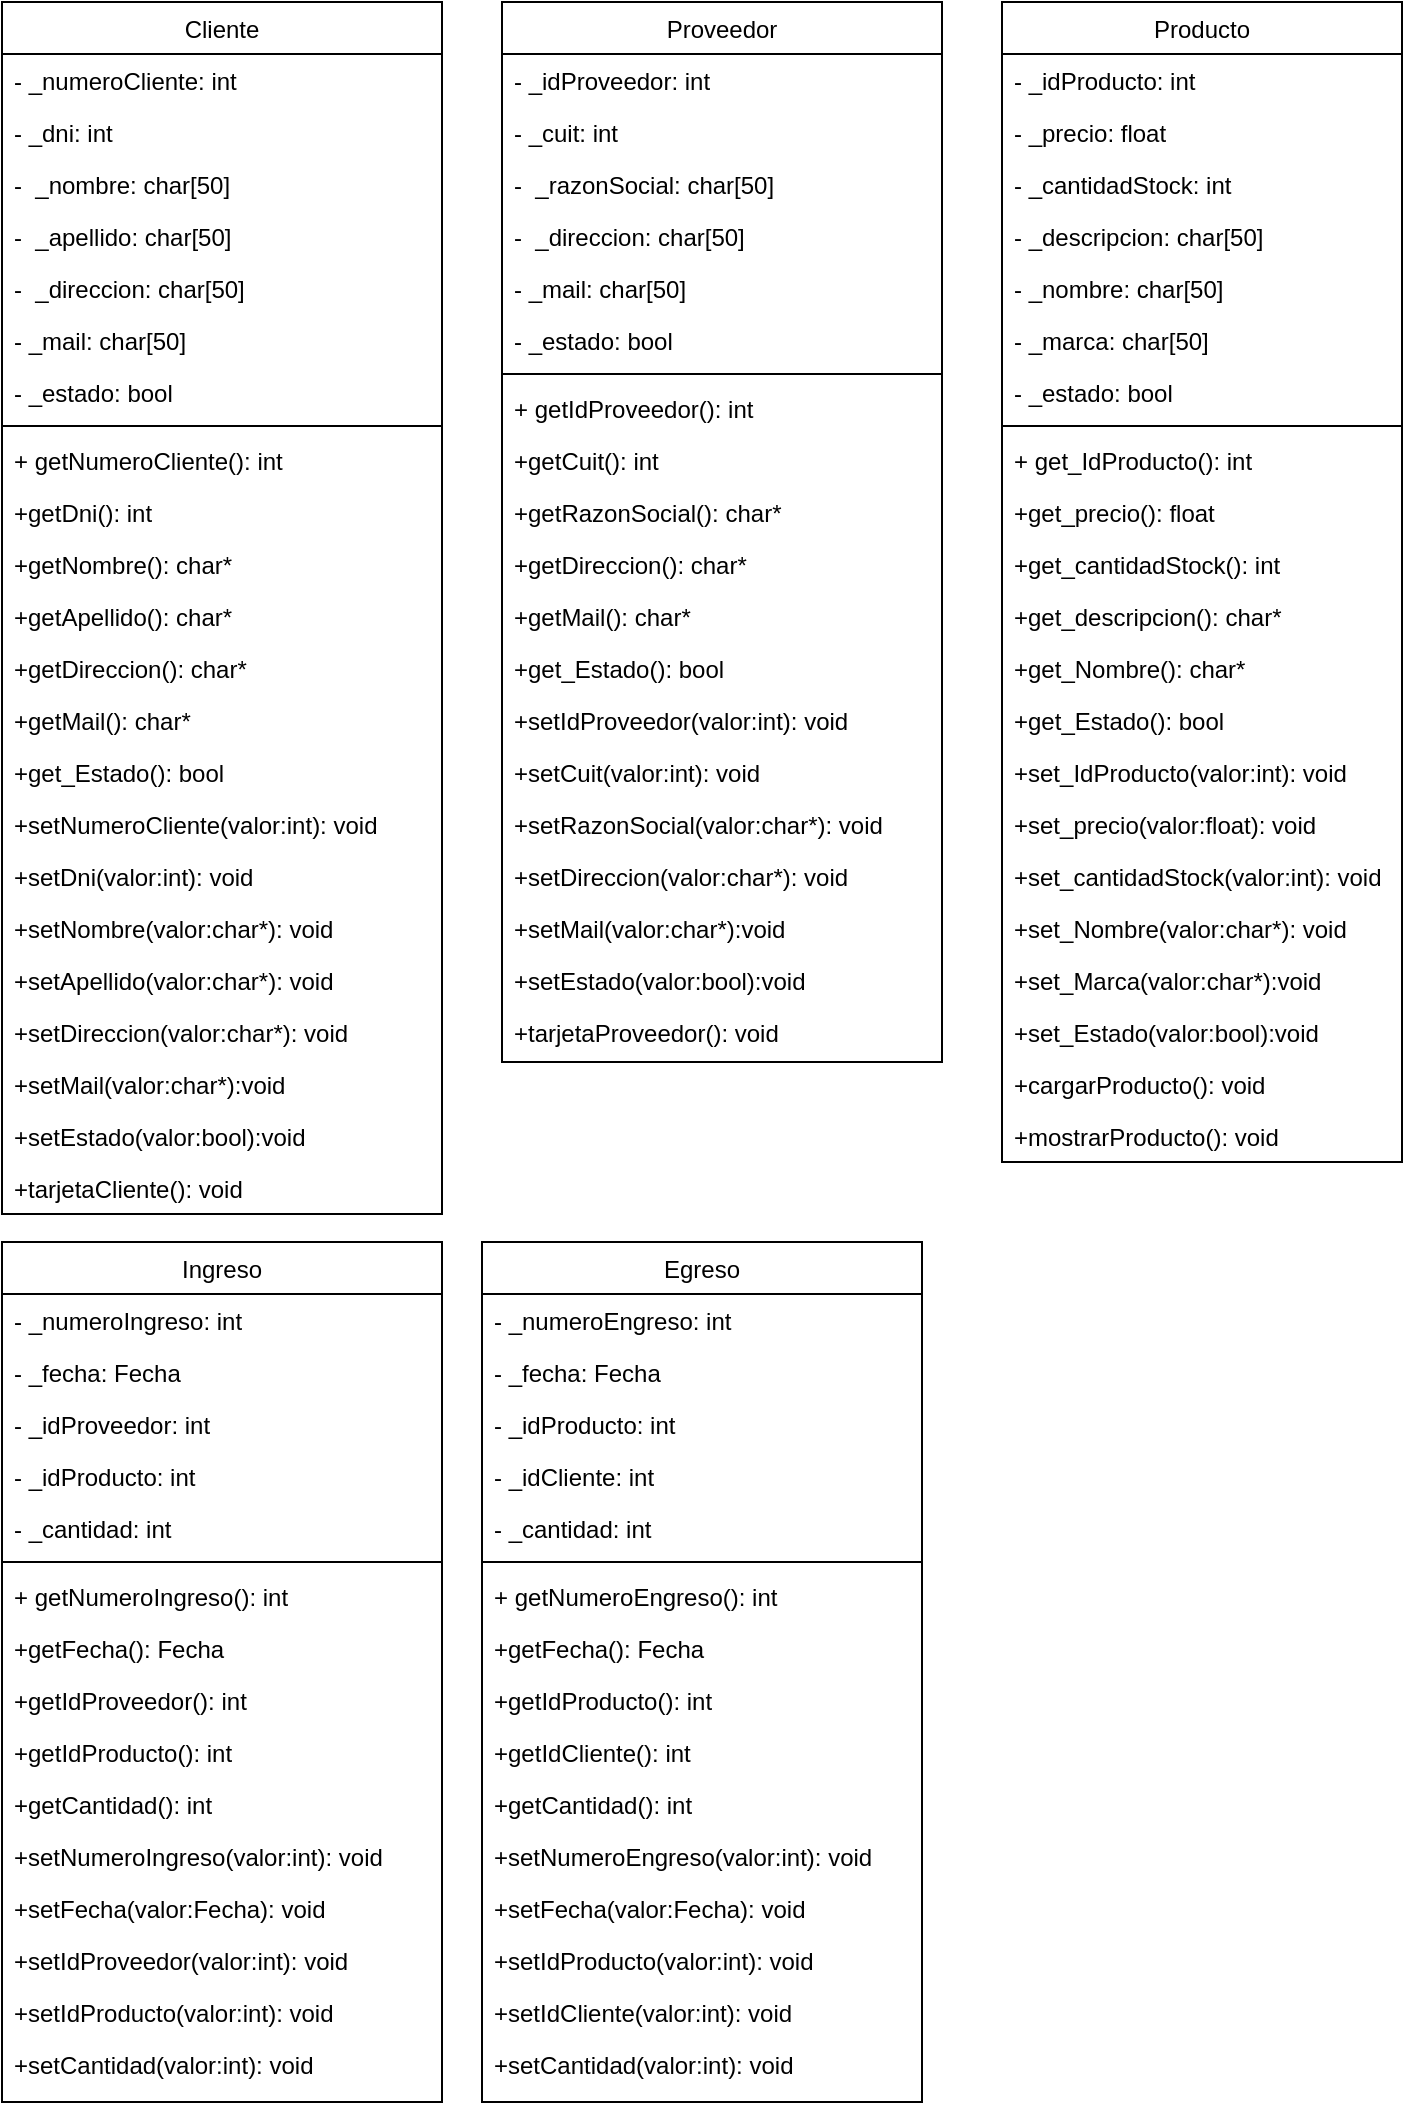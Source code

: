 <mxfile version="26.2.14">
  <diagram id="C5RBs43oDa-KdzZeNtuy" name="Page-1">
    <mxGraphModel dx="1082" dy="1268" grid="1" gridSize="10" guides="1" tooltips="1" connect="1" arrows="1" fold="1" page="1" pageScale="1" pageWidth="827" pageHeight="1169" math="0" shadow="0">
      <root>
        <mxCell id="WIyWlLk6GJQsqaUBKTNV-0" />
        <mxCell id="WIyWlLk6GJQsqaUBKTNV-1" parent="WIyWlLk6GJQsqaUBKTNV-0" />
        <mxCell id="zkfFHV4jXpPFQw0GAbJ--6" value="Producto" style="swimlane;fontStyle=0;align=center;verticalAlign=top;childLayout=stackLayout;horizontal=1;startSize=26;horizontalStack=0;resizeParent=1;resizeLast=0;collapsible=1;marginBottom=0;rounded=0;shadow=0;strokeWidth=1;" parent="WIyWlLk6GJQsqaUBKTNV-1" vertex="1">
          <mxGeometry x="550" y="80" width="200" height="580" as="geometry">
            <mxRectangle x="130" y="380" width="160" height="26" as="alternateBounds" />
          </mxGeometry>
        </mxCell>
        <mxCell id="zkfFHV4jXpPFQw0GAbJ--7" value="- _idProducto: int" style="text;align=left;verticalAlign=top;spacingLeft=4;spacingRight=4;overflow=hidden;rotatable=0;points=[[0,0.5],[1,0.5]];portConstraint=eastwest;" parent="zkfFHV4jXpPFQw0GAbJ--6" vertex="1">
          <mxGeometry y="26" width="200" height="26" as="geometry" />
        </mxCell>
        <mxCell id="AuBJfb-TLjyRwtU8I38m-3" value="- _precio: float" style="text;align=left;verticalAlign=top;spacingLeft=4;spacingRight=4;overflow=hidden;rotatable=0;points=[[0,0.5],[1,0.5]];portConstraint=eastwest;rounded=0;shadow=0;html=0;" vertex="1" parent="zkfFHV4jXpPFQw0GAbJ--6">
          <mxGeometry y="52" width="200" height="26" as="geometry" />
        </mxCell>
        <mxCell id="AuBJfb-TLjyRwtU8I38m-5" value="- _cantidadStock: int" style="text;align=left;verticalAlign=top;spacingLeft=4;spacingRight=4;overflow=hidden;rotatable=0;points=[[0,0.5],[1,0.5]];portConstraint=eastwest;rounded=0;shadow=0;html=0;" vertex="1" parent="zkfFHV4jXpPFQw0GAbJ--6">
          <mxGeometry y="78" width="200" height="26" as="geometry" />
        </mxCell>
        <mxCell id="AuBJfb-TLjyRwtU8I38m-7" value="- _descripcion: char[50]" style="text;align=left;verticalAlign=top;spacingLeft=4;spacingRight=4;overflow=hidden;rotatable=0;points=[[0,0.5],[1,0.5]];portConstraint=eastwest;rounded=0;shadow=0;html=0;" vertex="1" parent="zkfFHV4jXpPFQw0GAbJ--6">
          <mxGeometry y="104" width="200" height="26" as="geometry" />
        </mxCell>
        <mxCell id="AuBJfb-TLjyRwtU8I38m-6" value="- _nombre: char[50]" style="text;align=left;verticalAlign=top;spacingLeft=4;spacingRight=4;overflow=hidden;rotatable=0;points=[[0,0.5],[1,0.5]];portConstraint=eastwest;rounded=0;shadow=0;html=0;" vertex="1" parent="zkfFHV4jXpPFQw0GAbJ--6">
          <mxGeometry y="130" width="200" height="26" as="geometry" />
        </mxCell>
        <mxCell id="AuBJfb-TLjyRwtU8I38m-4" value="- _marca: char[50]" style="text;align=left;verticalAlign=top;spacingLeft=4;spacingRight=4;overflow=hidden;rotatable=0;points=[[0,0.5],[1,0.5]];portConstraint=eastwest;rounded=0;shadow=0;html=0;" vertex="1" parent="zkfFHV4jXpPFQw0GAbJ--6">
          <mxGeometry y="156" width="200" height="26" as="geometry" />
        </mxCell>
        <mxCell id="zkfFHV4jXpPFQw0GAbJ--8" value="- _estado: bool" style="text;align=left;verticalAlign=top;spacingLeft=4;spacingRight=4;overflow=hidden;rotatable=0;points=[[0,0.5],[1,0.5]];portConstraint=eastwest;rounded=0;shadow=0;html=0;" parent="zkfFHV4jXpPFQw0GAbJ--6" vertex="1">
          <mxGeometry y="182" width="200" height="26" as="geometry" />
        </mxCell>
        <mxCell id="zkfFHV4jXpPFQw0GAbJ--9" value="" style="line;html=1;strokeWidth=1;align=left;verticalAlign=middle;spacingTop=-1;spacingLeft=3;spacingRight=3;rotatable=0;labelPosition=right;points=[];portConstraint=eastwest;" parent="zkfFHV4jXpPFQw0GAbJ--6" vertex="1">
          <mxGeometry y="208" width="200" height="8" as="geometry" />
        </mxCell>
        <mxCell id="AuBJfb-TLjyRwtU8I38m-8" value="+ get_IdProducto(): int" style="text;align=left;verticalAlign=top;spacingLeft=4;spacingRight=4;overflow=hidden;rotatable=0;points=[[0,0.5],[1,0.5]];portConstraint=eastwest;" vertex="1" parent="zkfFHV4jXpPFQw0GAbJ--6">
          <mxGeometry y="216" width="200" height="26" as="geometry" />
        </mxCell>
        <mxCell id="AuBJfb-TLjyRwtU8I38m-9" value="+get_precio(): float" style="text;align=left;verticalAlign=top;spacingLeft=4;spacingRight=4;overflow=hidden;rotatable=0;points=[[0,0.5],[1,0.5]];portConstraint=eastwest;" vertex="1" parent="zkfFHV4jXpPFQw0GAbJ--6">
          <mxGeometry y="242" width="200" height="26" as="geometry" />
        </mxCell>
        <mxCell id="AuBJfb-TLjyRwtU8I38m-11" value="+get_cantidadStock(): int" style="text;align=left;verticalAlign=top;spacingLeft=4;spacingRight=4;overflow=hidden;rotatable=0;points=[[0,0.5],[1,0.5]];portConstraint=eastwest;" vertex="1" parent="zkfFHV4jXpPFQw0GAbJ--6">
          <mxGeometry y="268" width="200" height="26" as="geometry" />
        </mxCell>
        <mxCell id="AuBJfb-TLjyRwtU8I38m-12" value="+get_descripcion(): char*" style="text;align=left;verticalAlign=top;spacingLeft=4;spacingRight=4;overflow=hidden;rotatable=0;points=[[0,0.5],[1,0.5]];portConstraint=eastwest;" vertex="1" parent="zkfFHV4jXpPFQw0GAbJ--6">
          <mxGeometry y="294" width="200" height="26" as="geometry" />
        </mxCell>
        <mxCell id="AuBJfb-TLjyRwtU8I38m-14" value="+get_Nombre(): char*" style="text;align=left;verticalAlign=top;spacingLeft=4;spacingRight=4;overflow=hidden;rotatable=0;points=[[0,0.5],[1,0.5]];portConstraint=eastwest;" vertex="1" parent="zkfFHV4jXpPFQw0GAbJ--6">
          <mxGeometry y="320" width="200" height="26" as="geometry" />
        </mxCell>
        <mxCell id="AuBJfb-TLjyRwtU8I38m-15" value="+get_Estado(): bool" style="text;align=left;verticalAlign=top;spacingLeft=4;spacingRight=4;overflow=hidden;rotatable=0;points=[[0,0.5],[1,0.5]];portConstraint=eastwest;" vertex="1" parent="zkfFHV4jXpPFQw0GAbJ--6">
          <mxGeometry y="346" width="200" height="26" as="geometry" />
        </mxCell>
        <mxCell id="AuBJfb-TLjyRwtU8I38m-16" value="+set_IdProducto(valor:int): void" style="text;align=left;verticalAlign=top;spacingLeft=4;spacingRight=4;overflow=hidden;rotatable=0;points=[[0,0.5],[1,0.5]];portConstraint=eastwest;" vertex="1" parent="zkfFHV4jXpPFQw0GAbJ--6">
          <mxGeometry y="372" width="200" height="26" as="geometry" />
        </mxCell>
        <mxCell id="AuBJfb-TLjyRwtU8I38m-19" value="+set_precio(valor:float): void" style="text;align=left;verticalAlign=top;spacingLeft=4;spacingRight=4;overflow=hidden;rotatable=0;points=[[0,0.5],[1,0.5]];portConstraint=eastwest;" vertex="1" parent="zkfFHV4jXpPFQw0GAbJ--6">
          <mxGeometry y="398" width="200" height="26" as="geometry" />
        </mxCell>
        <mxCell id="AuBJfb-TLjyRwtU8I38m-18" value="+set_cantidadStock(valor:int): void" style="text;align=left;verticalAlign=top;spacingLeft=4;spacingRight=4;overflow=hidden;rotatable=0;points=[[0,0.5],[1,0.5]];portConstraint=eastwest;" vertex="1" parent="zkfFHV4jXpPFQw0GAbJ--6">
          <mxGeometry y="424" width="200" height="26" as="geometry" />
        </mxCell>
        <mxCell id="AuBJfb-TLjyRwtU8I38m-17" value="+set_Nombre(valor:char*): void" style="text;align=left;verticalAlign=top;spacingLeft=4;spacingRight=4;overflow=hidden;rotatable=0;points=[[0,0.5],[1,0.5]];portConstraint=eastwest;" vertex="1" parent="zkfFHV4jXpPFQw0GAbJ--6">
          <mxGeometry y="450" width="200" height="26" as="geometry" />
        </mxCell>
        <mxCell id="AuBJfb-TLjyRwtU8I38m-13" value="+set_Marca(valor:char*):void" style="text;align=left;verticalAlign=top;spacingLeft=4;spacingRight=4;overflow=hidden;rotatable=0;points=[[0,0.5],[1,0.5]];portConstraint=eastwest;" vertex="1" parent="zkfFHV4jXpPFQw0GAbJ--6">
          <mxGeometry y="476" width="200" height="26" as="geometry" />
        </mxCell>
        <mxCell id="zkfFHV4jXpPFQw0GAbJ--11" value="+set_Estado(valor:bool):void" style="text;align=left;verticalAlign=top;spacingLeft=4;spacingRight=4;overflow=hidden;rotatable=0;points=[[0,0.5],[1,0.5]];portConstraint=eastwest;" parent="zkfFHV4jXpPFQw0GAbJ--6" vertex="1">
          <mxGeometry y="502" width="200" height="26" as="geometry" />
        </mxCell>
        <mxCell id="AuBJfb-TLjyRwtU8I38m-10" value="+cargarProducto(): void" style="text;align=left;verticalAlign=top;spacingLeft=4;spacingRight=4;overflow=hidden;rotatable=0;points=[[0,0.5],[1,0.5]];portConstraint=eastwest;" vertex="1" parent="zkfFHV4jXpPFQw0GAbJ--6">
          <mxGeometry y="528" width="200" height="26" as="geometry" />
        </mxCell>
        <mxCell id="AuBJfb-TLjyRwtU8I38m-21" value="+mostrarProducto(): void" style="text;align=left;verticalAlign=top;spacingLeft=4;spacingRight=4;overflow=hidden;rotatable=0;points=[[0,0.5],[1,0.5]];portConstraint=eastwest;" vertex="1" parent="zkfFHV4jXpPFQw0GAbJ--6">
          <mxGeometry y="554" width="200" height="26" as="geometry" />
        </mxCell>
        <mxCell id="AuBJfb-TLjyRwtU8I38m-22" value="Proveedor" style="swimlane;fontStyle=0;align=center;verticalAlign=top;childLayout=stackLayout;horizontal=1;startSize=26;horizontalStack=0;resizeParent=1;resizeLast=0;collapsible=1;marginBottom=0;rounded=0;shadow=0;strokeWidth=1;" vertex="1" parent="WIyWlLk6GJQsqaUBKTNV-1">
          <mxGeometry x="300" y="80" width="220" height="530" as="geometry">
            <mxRectangle x="130" y="380" width="160" height="26" as="alternateBounds" />
          </mxGeometry>
        </mxCell>
        <mxCell id="AuBJfb-TLjyRwtU8I38m-23" value="- _idProveedor: int" style="text;align=left;verticalAlign=top;spacingLeft=4;spacingRight=4;overflow=hidden;rotatable=0;points=[[0,0.5],[1,0.5]];portConstraint=eastwest;" vertex="1" parent="AuBJfb-TLjyRwtU8I38m-22">
          <mxGeometry y="26" width="220" height="26" as="geometry" />
        </mxCell>
        <mxCell id="AuBJfb-TLjyRwtU8I38m-24" value="- _cuit: int" style="text;align=left;verticalAlign=top;spacingLeft=4;spacingRight=4;overflow=hidden;rotatable=0;points=[[0,0.5],[1,0.5]];portConstraint=eastwest;rounded=0;shadow=0;html=0;" vertex="1" parent="AuBJfb-TLjyRwtU8I38m-22">
          <mxGeometry y="52" width="220" height="26" as="geometry" />
        </mxCell>
        <mxCell id="AuBJfb-TLjyRwtU8I38m-25" value="-  _razonSocial: char[50]" style="text;align=left;verticalAlign=top;spacingLeft=4;spacingRight=4;overflow=hidden;rotatable=0;points=[[0,0.5],[1,0.5]];portConstraint=eastwest;rounded=0;shadow=0;html=0;" vertex="1" parent="AuBJfb-TLjyRwtU8I38m-22">
          <mxGeometry y="78" width="220" height="26" as="geometry" />
        </mxCell>
        <mxCell id="AuBJfb-TLjyRwtU8I38m-26" value="-  _direccion: char[50]" style="text;align=left;verticalAlign=top;spacingLeft=4;spacingRight=4;overflow=hidden;rotatable=0;points=[[0,0.5],[1,0.5]];portConstraint=eastwest;rounded=0;shadow=0;html=0;" vertex="1" parent="AuBJfb-TLjyRwtU8I38m-22">
          <mxGeometry y="104" width="220" height="26" as="geometry" />
        </mxCell>
        <mxCell id="AuBJfb-TLjyRwtU8I38m-27" value="- _mail: char[50]" style="text;align=left;verticalAlign=top;spacingLeft=4;spacingRight=4;overflow=hidden;rotatable=0;points=[[0,0.5],[1,0.5]];portConstraint=eastwest;rounded=0;shadow=0;html=0;" vertex="1" parent="AuBJfb-TLjyRwtU8I38m-22">
          <mxGeometry y="130" width="220" height="26" as="geometry" />
        </mxCell>
        <mxCell id="AuBJfb-TLjyRwtU8I38m-28" value="- _estado: bool" style="text;align=left;verticalAlign=top;spacingLeft=4;spacingRight=4;overflow=hidden;rotatable=0;points=[[0,0.5],[1,0.5]];portConstraint=eastwest;rounded=0;shadow=0;html=0;" vertex="1" parent="AuBJfb-TLjyRwtU8I38m-22">
          <mxGeometry y="156" width="220" height="26" as="geometry" />
        </mxCell>
        <mxCell id="AuBJfb-TLjyRwtU8I38m-30" value="" style="line;html=1;strokeWidth=1;align=left;verticalAlign=middle;spacingTop=-1;spacingLeft=3;spacingRight=3;rotatable=0;labelPosition=right;points=[];portConstraint=eastwest;" vertex="1" parent="AuBJfb-TLjyRwtU8I38m-22">
          <mxGeometry y="182" width="220" height="8" as="geometry" />
        </mxCell>
        <mxCell id="AuBJfb-TLjyRwtU8I38m-31" value="+ getIdProveedor(): int" style="text;align=left;verticalAlign=top;spacingLeft=4;spacingRight=4;overflow=hidden;rotatable=0;points=[[0,0.5],[1,0.5]];portConstraint=eastwest;" vertex="1" parent="AuBJfb-TLjyRwtU8I38m-22">
          <mxGeometry y="190" width="220" height="26" as="geometry" />
        </mxCell>
        <mxCell id="AuBJfb-TLjyRwtU8I38m-32" value="+getCuit(): int" style="text;align=left;verticalAlign=top;spacingLeft=4;spacingRight=4;overflow=hidden;rotatable=0;points=[[0,0.5],[1,0.5]];portConstraint=eastwest;" vertex="1" parent="AuBJfb-TLjyRwtU8I38m-22">
          <mxGeometry y="216" width="220" height="26" as="geometry" />
        </mxCell>
        <mxCell id="AuBJfb-TLjyRwtU8I38m-34" value="+getRazonSocial(): char*" style="text;align=left;verticalAlign=top;spacingLeft=4;spacingRight=4;overflow=hidden;rotatable=0;points=[[0,0.5],[1,0.5]];portConstraint=eastwest;" vertex="1" parent="AuBJfb-TLjyRwtU8I38m-22">
          <mxGeometry y="242" width="220" height="26" as="geometry" />
        </mxCell>
        <mxCell id="AuBJfb-TLjyRwtU8I38m-45" value="+getDireccion(): char*" style="text;align=left;verticalAlign=top;spacingLeft=4;spacingRight=4;overflow=hidden;rotatable=0;points=[[0,0.5],[1,0.5]];portConstraint=eastwest;" vertex="1" parent="AuBJfb-TLjyRwtU8I38m-22">
          <mxGeometry y="268" width="220" height="26" as="geometry" />
        </mxCell>
        <mxCell id="AuBJfb-TLjyRwtU8I38m-35" value="+getMail(): char*" style="text;align=left;verticalAlign=top;spacingLeft=4;spacingRight=4;overflow=hidden;rotatable=0;points=[[0,0.5],[1,0.5]];portConstraint=eastwest;" vertex="1" parent="AuBJfb-TLjyRwtU8I38m-22">
          <mxGeometry y="294" width="220" height="26" as="geometry" />
        </mxCell>
        <mxCell id="AuBJfb-TLjyRwtU8I38m-36" value="+get_Estado(): bool" style="text;align=left;verticalAlign=top;spacingLeft=4;spacingRight=4;overflow=hidden;rotatable=0;points=[[0,0.5],[1,0.5]];portConstraint=eastwest;" vertex="1" parent="AuBJfb-TLjyRwtU8I38m-22">
          <mxGeometry y="320" width="220" height="26" as="geometry" />
        </mxCell>
        <mxCell id="AuBJfb-TLjyRwtU8I38m-37" value="+setIdProveedor(valor:int): void" style="text;align=left;verticalAlign=top;spacingLeft=4;spacingRight=4;overflow=hidden;rotatable=0;points=[[0,0.5],[1,0.5]];portConstraint=eastwest;" vertex="1" parent="AuBJfb-TLjyRwtU8I38m-22">
          <mxGeometry y="346" width="220" height="26" as="geometry" />
        </mxCell>
        <mxCell id="AuBJfb-TLjyRwtU8I38m-38" value="+setCuit(valor:int): void" style="text;align=left;verticalAlign=top;spacingLeft=4;spacingRight=4;overflow=hidden;rotatable=0;points=[[0,0.5],[1,0.5]];portConstraint=eastwest;" vertex="1" parent="AuBJfb-TLjyRwtU8I38m-22">
          <mxGeometry y="372" width="220" height="26" as="geometry" />
        </mxCell>
        <mxCell id="AuBJfb-TLjyRwtU8I38m-40" value="+setRazonSocial(valor:char*): void" style="text;align=left;verticalAlign=top;spacingLeft=4;spacingRight=4;overflow=hidden;rotatable=0;points=[[0,0.5],[1,0.5]];portConstraint=eastwest;" vertex="1" parent="AuBJfb-TLjyRwtU8I38m-22">
          <mxGeometry y="398" width="220" height="26" as="geometry" />
        </mxCell>
        <mxCell id="AuBJfb-TLjyRwtU8I38m-46" value="+setDireccion(valor:char*): void" style="text;align=left;verticalAlign=top;spacingLeft=4;spacingRight=4;overflow=hidden;rotatable=0;points=[[0,0.5],[1,0.5]];portConstraint=eastwest;" vertex="1" parent="AuBJfb-TLjyRwtU8I38m-22">
          <mxGeometry y="424" width="220" height="26" as="geometry" />
        </mxCell>
        <mxCell id="AuBJfb-TLjyRwtU8I38m-41" value="+setMail(valor:char*):void" style="text;align=left;verticalAlign=top;spacingLeft=4;spacingRight=4;overflow=hidden;rotatable=0;points=[[0,0.5],[1,0.5]];portConstraint=eastwest;" vertex="1" parent="AuBJfb-TLjyRwtU8I38m-22">
          <mxGeometry y="450" width="220" height="26" as="geometry" />
        </mxCell>
        <mxCell id="AuBJfb-TLjyRwtU8I38m-42" value="+setEstado(valor:bool):void" style="text;align=left;verticalAlign=top;spacingLeft=4;spacingRight=4;overflow=hidden;rotatable=0;points=[[0,0.5],[1,0.5]];portConstraint=eastwest;" vertex="1" parent="AuBJfb-TLjyRwtU8I38m-22">
          <mxGeometry y="476" width="220" height="26" as="geometry" />
        </mxCell>
        <mxCell id="AuBJfb-TLjyRwtU8I38m-43" value="+tarjetaProveedor(): void" style="text;align=left;verticalAlign=top;spacingLeft=4;spacingRight=4;overflow=hidden;rotatable=0;points=[[0,0.5],[1,0.5]];portConstraint=eastwest;" vertex="1" parent="AuBJfb-TLjyRwtU8I38m-22">
          <mxGeometry y="502" width="220" height="26" as="geometry" />
        </mxCell>
        <mxCell id="AuBJfb-TLjyRwtU8I38m-47" value="Cliente" style="swimlane;fontStyle=0;align=center;verticalAlign=top;childLayout=stackLayout;horizontal=1;startSize=26;horizontalStack=0;resizeParent=1;resizeLast=0;collapsible=1;marginBottom=0;rounded=0;shadow=0;strokeWidth=1;" vertex="1" parent="WIyWlLk6GJQsqaUBKTNV-1">
          <mxGeometry x="50" y="80" width="220" height="606" as="geometry">
            <mxRectangle x="130" y="380" width="160" height="26" as="alternateBounds" />
          </mxGeometry>
        </mxCell>
        <mxCell id="AuBJfb-TLjyRwtU8I38m-48" value="- _numeroCliente: int" style="text;align=left;verticalAlign=top;spacingLeft=4;spacingRight=4;overflow=hidden;rotatable=0;points=[[0,0.5],[1,0.5]];portConstraint=eastwest;" vertex="1" parent="AuBJfb-TLjyRwtU8I38m-47">
          <mxGeometry y="26" width="220" height="26" as="geometry" />
        </mxCell>
        <mxCell id="AuBJfb-TLjyRwtU8I38m-49" value="- _dni: int" style="text;align=left;verticalAlign=top;spacingLeft=4;spacingRight=4;overflow=hidden;rotatable=0;points=[[0,0.5],[1,0.5]];portConstraint=eastwest;rounded=0;shadow=0;html=0;" vertex="1" parent="AuBJfb-TLjyRwtU8I38m-47">
          <mxGeometry y="52" width="220" height="26" as="geometry" />
        </mxCell>
        <mxCell id="AuBJfb-TLjyRwtU8I38m-50" value="-  _nombre: char[50]" style="text;align=left;verticalAlign=top;spacingLeft=4;spacingRight=4;overflow=hidden;rotatable=0;points=[[0,0.5],[1,0.5]];portConstraint=eastwest;rounded=0;shadow=0;html=0;" vertex="1" parent="AuBJfb-TLjyRwtU8I38m-47">
          <mxGeometry y="78" width="220" height="26" as="geometry" />
        </mxCell>
        <mxCell id="AuBJfb-TLjyRwtU8I38m-68" value="-  _apellido: char[50]" style="text;align=left;verticalAlign=top;spacingLeft=4;spacingRight=4;overflow=hidden;rotatable=0;points=[[0,0.5],[1,0.5]];portConstraint=eastwest;rounded=0;shadow=0;html=0;" vertex="1" parent="AuBJfb-TLjyRwtU8I38m-47">
          <mxGeometry y="104" width="220" height="26" as="geometry" />
        </mxCell>
        <mxCell id="AuBJfb-TLjyRwtU8I38m-51" value="-  _direccion: char[50]" style="text;align=left;verticalAlign=top;spacingLeft=4;spacingRight=4;overflow=hidden;rotatable=0;points=[[0,0.5],[1,0.5]];portConstraint=eastwest;rounded=0;shadow=0;html=0;" vertex="1" parent="AuBJfb-TLjyRwtU8I38m-47">
          <mxGeometry y="130" width="220" height="26" as="geometry" />
        </mxCell>
        <mxCell id="AuBJfb-TLjyRwtU8I38m-52" value="- _mail: char[50]" style="text;align=left;verticalAlign=top;spacingLeft=4;spacingRight=4;overflow=hidden;rotatable=0;points=[[0,0.5],[1,0.5]];portConstraint=eastwest;rounded=0;shadow=0;html=0;" vertex="1" parent="AuBJfb-TLjyRwtU8I38m-47">
          <mxGeometry y="156" width="220" height="26" as="geometry" />
        </mxCell>
        <mxCell id="AuBJfb-TLjyRwtU8I38m-53" value="- _estado: bool" style="text;align=left;verticalAlign=top;spacingLeft=4;spacingRight=4;overflow=hidden;rotatable=0;points=[[0,0.5],[1,0.5]];portConstraint=eastwest;rounded=0;shadow=0;html=0;" vertex="1" parent="AuBJfb-TLjyRwtU8I38m-47">
          <mxGeometry y="182" width="220" height="26" as="geometry" />
        </mxCell>
        <mxCell id="AuBJfb-TLjyRwtU8I38m-54" value="" style="line;html=1;strokeWidth=1;align=left;verticalAlign=middle;spacingTop=-1;spacingLeft=3;spacingRight=3;rotatable=0;labelPosition=right;points=[];portConstraint=eastwest;" vertex="1" parent="AuBJfb-TLjyRwtU8I38m-47">
          <mxGeometry y="208" width="220" height="8" as="geometry" />
        </mxCell>
        <mxCell id="AuBJfb-TLjyRwtU8I38m-55" value="+ getNumeroCliente(): int" style="text;align=left;verticalAlign=top;spacingLeft=4;spacingRight=4;overflow=hidden;rotatable=0;points=[[0,0.5],[1,0.5]];portConstraint=eastwest;" vertex="1" parent="AuBJfb-TLjyRwtU8I38m-47">
          <mxGeometry y="216" width="220" height="26" as="geometry" />
        </mxCell>
        <mxCell id="AuBJfb-TLjyRwtU8I38m-56" value="+getDni(): int" style="text;align=left;verticalAlign=top;spacingLeft=4;spacingRight=4;overflow=hidden;rotatable=0;points=[[0,0.5],[1,0.5]];portConstraint=eastwest;" vertex="1" parent="AuBJfb-TLjyRwtU8I38m-47">
          <mxGeometry y="242" width="220" height="26" as="geometry" />
        </mxCell>
        <mxCell id="AuBJfb-TLjyRwtU8I38m-57" value="+getNombre(): char*" style="text;align=left;verticalAlign=top;spacingLeft=4;spacingRight=4;overflow=hidden;rotatable=0;points=[[0,0.5],[1,0.5]];portConstraint=eastwest;" vertex="1" parent="AuBJfb-TLjyRwtU8I38m-47">
          <mxGeometry y="268" width="220" height="26" as="geometry" />
        </mxCell>
        <mxCell id="AuBJfb-TLjyRwtU8I38m-69" value="+getApellido(): char*" style="text;align=left;verticalAlign=top;spacingLeft=4;spacingRight=4;overflow=hidden;rotatable=0;points=[[0,0.5],[1,0.5]];portConstraint=eastwest;" vertex="1" parent="AuBJfb-TLjyRwtU8I38m-47">
          <mxGeometry y="294" width="220" height="26" as="geometry" />
        </mxCell>
        <mxCell id="AuBJfb-TLjyRwtU8I38m-58" value="+getDireccion(): char*" style="text;align=left;verticalAlign=top;spacingLeft=4;spacingRight=4;overflow=hidden;rotatable=0;points=[[0,0.5],[1,0.5]];portConstraint=eastwest;" vertex="1" parent="AuBJfb-TLjyRwtU8I38m-47">
          <mxGeometry y="320" width="220" height="26" as="geometry" />
        </mxCell>
        <mxCell id="AuBJfb-TLjyRwtU8I38m-59" value="+getMail(): char*" style="text;align=left;verticalAlign=top;spacingLeft=4;spacingRight=4;overflow=hidden;rotatable=0;points=[[0,0.5],[1,0.5]];portConstraint=eastwest;" vertex="1" parent="AuBJfb-TLjyRwtU8I38m-47">
          <mxGeometry y="346" width="220" height="26" as="geometry" />
        </mxCell>
        <mxCell id="AuBJfb-TLjyRwtU8I38m-60" value="+get_Estado(): bool" style="text;align=left;verticalAlign=top;spacingLeft=4;spacingRight=4;overflow=hidden;rotatable=0;points=[[0,0.5],[1,0.5]];portConstraint=eastwest;" vertex="1" parent="AuBJfb-TLjyRwtU8I38m-47">
          <mxGeometry y="372" width="220" height="26" as="geometry" />
        </mxCell>
        <mxCell id="AuBJfb-TLjyRwtU8I38m-61" value="+setNumeroCliente(valor:int): void" style="text;align=left;verticalAlign=top;spacingLeft=4;spacingRight=4;overflow=hidden;rotatable=0;points=[[0,0.5],[1,0.5]];portConstraint=eastwest;" vertex="1" parent="AuBJfb-TLjyRwtU8I38m-47">
          <mxGeometry y="398" width="220" height="26" as="geometry" />
        </mxCell>
        <mxCell id="AuBJfb-TLjyRwtU8I38m-62" value="+setDni(valor:int): void" style="text;align=left;verticalAlign=top;spacingLeft=4;spacingRight=4;overflow=hidden;rotatable=0;points=[[0,0.5],[1,0.5]];portConstraint=eastwest;" vertex="1" parent="AuBJfb-TLjyRwtU8I38m-47">
          <mxGeometry y="424" width="220" height="26" as="geometry" />
        </mxCell>
        <mxCell id="AuBJfb-TLjyRwtU8I38m-63" value="+setNombre(valor:char*): void" style="text;align=left;verticalAlign=top;spacingLeft=4;spacingRight=4;overflow=hidden;rotatable=0;points=[[0,0.5],[1,0.5]];portConstraint=eastwest;" vertex="1" parent="AuBJfb-TLjyRwtU8I38m-47">
          <mxGeometry y="450" width="220" height="26" as="geometry" />
        </mxCell>
        <mxCell id="AuBJfb-TLjyRwtU8I38m-70" value="+setApellido(valor:char*): void" style="text;align=left;verticalAlign=top;spacingLeft=4;spacingRight=4;overflow=hidden;rotatable=0;points=[[0,0.5],[1,0.5]];portConstraint=eastwest;" vertex="1" parent="AuBJfb-TLjyRwtU8I38m-47">
          <mxGeometry y="476" width="220" height="26" as="geometry" />
        </mxCell>
        <mxCell id="AuBJfb-TLjyRwtU8I38m-64" value="+setDireccion(valor:char*): void" style="text;align=left;verticalAlign=top;spacingLeft=4;spacingRight=4;overflow=hidden;rotatable=0;points=[[0,0.5],[1,0.5]];portConstraint=eastwest;" vertex="1" parent="AuBJfb-TLjyRwtU8I38m-47">
          <mxGeometry y="502" width="220" height="26" as="geometry" />
        </mxCell>
        <mxCell id="AuBJfb-TLjyRwtU8I38m-65" value="+setMail(valor:char*):void" style="text;align=left;verticalAlign=top;spacingLeft=4;spacingRight=4;overflow=hidden;rotatable=0;points=[[0,0.5],[1,0.5]];portConstraint=eastwest;" vertex="1" parent="AuBJfb-TLjyRwtU8I38m-47">
          <mxGeometry y="528" width="220" height="26" as="geometry" />
        </mxCell>
        <mxCell id="AuBJfb-TLjyRwtU8I38m-66" value="+setEstado(valor:bool):void" style="text;align=left;verticalAlign=top;spacingLeft=4;spacingRight=4;overflow=hidden;rotatable=0;points=[[0,0.5],[1,0.5]];portConstraint=eastwest;" vertex="1" parent="AuBJfb-TLjyRwtU8I38m-47">
          <mxGeometry y="554" width="220" height="26" as="geometry" />
        </mxCell>
        <mxCell id="AuBJfb-TLjyRwtU8I38m-67" value="+tarjetaCliente(): void" style="text;align=left;verticalAlign=top;spacingLeft=4;spacingRight=4;overflow=hidden;rotatable=0;points=[[0,0.5],[1,0.5]];portConstraint=eastwest;" vertex="1" parent="AuBJfb-TLjyRwtU8I38m-47">
          <mxGeometry y="580" width="220" height="26" as="geometry" />
        </mxCell>
        <mxCell id="AuBJfb-TLjyRwtU8I38m-71" value="Ingreso" style="swimlane;fontStyle=0;align=center;verticalAlign=top;childLayout=stackLayout;horizontal=1;startSize=26;horizontalStack=0;resizeParent=1;resizeLast=0;collapsible=1;marginBottom=0;rounded=0;shadow=0;strokeWidth=1;" vertex="1" parent="WIyWlLk6GJQsqaUBKTNV-1">
          <mxGeometry x="50" y="700" width="220" height="430" as="geometry">
            <mxRectangle x="130" y="380" width="160" height="26" as="alternateBounds" />
          </mxGeometry>
        </mxCell>
        <mxCell id="AuBJfb-TLjyRwtU8I38m-72" value="- _numeroIngreso: int" style="text;align=left;verticalAlign=top;spacingLeft=4;spacingRight=4;overflow=hidden;rotatable=0;points=[[0,0.5],[1,0.5]];portConstraint=eastwest;" vertex="1" parent="AuBJfb-TLjyRwtU8I38m-71">
          <mxGeometry y="26" width="220" height="26" as="geometry" />
        </mxCell>
        <mxCell id="AuBJfb-TLjyRwtU8I38m-76" value="- _fecha: Fecha" style="text;align=left;verticalAlign=top;spacingLeft=4;spacingRight=4;overflow=hidden;rotatable=0;points=[[0,0.5],[1,0.5]];portConstraint=eastwest;rounded=0;shadow=0;html=0;" vertex="1" parent="AuBJfb-TLjyRwtU8I38m-71">
          <mxGeometry y="52" width="220" height="26" as="geometry" />
        </mxCell>
        <mxCell id="AuBJfb-TLjyRwtU8I38m-73" value="- _idProveedor: int" style="text;align=left;verticalAlign=top;spacingLeft=4;spacingRight=4;overflow=hidden;rotatable=0;points=[[0,0.5],[1,0.5]];portConstraint=eastwest;rounded=0;shadow=0;html=0;" vertex="1" parent="AuBJfb-TLjyRwtU8I38m-71">
          <mxGeometry y="78" width="220" height="26" as="geometry" />
        </mxCell>
        <mxCell id="AuBJfb-TLjyRwtU8I38m-74" value="- _idProducto: int" style="text;align=left;verticalAlign=top;spacingLeft=4;spacingRight=4;overflow=hidden;rotatable=0;points=[[0,0.5],[1,0.5]];portConstraint=eastwest;rounded=0;shadow=0;html=0;" vertex="1" parent="AuBJfb-TLjyRwtU8I38m-71">
          <mxGeometry y="104" width="220" height="26" as="geometry" />
        </mxCell>
        <mxCell id="AuBJfb-TLjyRwtU8I38m-75" value="- _cantidad: int" style="text;align=left;verticalAlign=top;spacingLeft=4;spacingRight=4;overflow=hidden;rotatable=0;points=[[0,0.5],[1,0.5]];portConstraint=eastwest;rounded=0;shadow=0;html=0;" vertex="1" parent="AuBJfb-TLjyRwtU8I38m-71">
          <mxGeometry y="130" width="220" height="26" as="geometry" />
        </mxCell>
        <mxCell id="AuBJfb-TLjyRwtU8I38m-78" value="" style="line;html=1;strokeWidth=1;align=left;verticalAlign=middle;spacingTop=-1;spacingLeft=3;spacingRight=3;rotatable=0;labelPosition=right;points=[];portConstraint=eastwest;" vertex="1" parent="AuBJfb-TLjyRwtU8I38m-71">
          <mxGeometry y="156" width="220" height="8" as="geometry" />
        </mxCell>
        <mxCell id="AuBJfb-TLjyRwtU8I38m-79" value="+ getNumeroIngreso(): int" style="text;align=left;verticalAlign=top;spacingLeft=4;spacingRight=4;overflow=hidden;rotatable=0;points=[[0,0.5],[1,0.5]];portConstraint=eastwest;" vertex="1" parent="AuBJfb-TLjyRwtU8I38m-71">
          <mxGeometry y="164" width="220" height="26" as="geometry" />
        </mxCell>
        <mxCell id="AuBJfb-TLjyRwtU8I38m-80" value="+getFecha(): Fecha" style="text;align=left;verticalAlign=top;spacingLeft=4;spacingRight=4;overflow=hidden;rotatable=0;points=[[0,0.5],[1,0.5]];portConstraint=eastwest;" vertex="1" parent="AuBJfb-TLjyRwtU8I38m-71">
          <mxGeometry y="190" width="220" height="26" as="geometry" />
        </mxCell>
        <mxCell id="AuBJfb-TLjyRwtU8I38m-92" value="+getIdProveedor(): int" style="text;align=left;verticalAlign=top;spacingLeft=4;spacingRight=4;overflow=hidden;rotatable=0;points=[[0,0.5],[1,0.5]];portConstraint=eastwest;" vertex="1" parent="AuBJfb-TLjyRwtU8I38m-71">
          <mxGeometry y="216" width="220" height="26" as="geometry" />
        </mxCell>
        <mxCell id="AuBJfb-TLjyRwtU8I38m-93" value="+getIdProducto(): int" style="text;align=left;verticalAlign=top;spacingLeft=4;spacingRight=4;overflow=hidden;rotatable=0;points=[[0,0.5],[1,0.5]];portConstraint=eastwest;" vertex="1" parent="AuBJfb-TLjyRwtU8I38m-71">
          <mxGeometry y="242" width="220" height="26" as="geometry" />
        </mxCell>
        <mxCell id="AuBJfb-TLjyRwtU8I38m-94" value="+getCantidad(): int" style="text;align=left;verticalAlign=top;spacingLeft=4;spacingRight=4;overflow=hidden;rotatable=0;points=[[0,0.5],[1,0.5]];portConstraint=eastwest;" vertex="1" parent="AuBJfb-TLjyRwtU8I38m-71">
          <mxGeometry y="268" width="220" height="26" as="geometry" />
        </mxCell>
        <mxCell id="AuBJfb-TLjyRwtU8I38m-85" value="+setNumeroIngreso(valor:int): void" style="text;align=left;verticalAlign=top;spacingLeft=4;spacingRight=4;overflow=hidden;rotatable=0;points=[[0,0.5],[1,0.5]];portConstraint=eastwest;" vertex="1" parent="AuBJfb-TLjyRwtU8I38m-71">
          <mxGeometry y="294" width="220" height="26" as="geometry" />
        </mxCell>
        <mxCell id="AuBJfb-TLjyRwtU8I38m-86" value="+setFecha(valor:Fecha): void" style="text;align=left;verticalAlign=top;spacingLeft=4;spacingRight=4;overflow=hidden;rotatable=0;points=[[0,0.5],[1,0.5]];portConstraint=eastwest;" vertex="1" parent="AuBJfb-TLjyRwtU8I38m-71">
          <mxGeometry y="320" width="220" height="26" as="geometry" />
        </mxCell>
        <mxCell id="AuBJfb-TLjyRwtU8I38m-96" value="+setIdProveedor(valor:int): void" style="text;align=left;verticalAlign=top;spacingLeft=4;spacingRight=4;overflow=hidden;rotatable=0;points=[[0,0.5],[1,0.5]];portConstraint=eastwest;" vertex="1" parent="AuBJfb-TLjyRwtU8I38m-71">
          <mxGeometry y="346" width="220" height="26" as="geometry" />
        </mxCell>
        <mxCell id="AuBJfb-TLjyRwtU8I38m-97" value="+setIdProducto(valor:int): void" style="text;align=left;verticalAlign=top;spacingLeft=4;spacingRight=4;overflow=hidden;rotatable=0;points=[[0,0.5],[1,0.5]];portConstraint=eastwest;" vertex="1" parent="AuBJfb-TLjyRwtU8I38m-71">
          <mxGeometry y="372" width="220" height="26" as="geometry" />
        </mxCell>
        <mxCell id="AuBJfb-TLjyRwtU8I38m-98" value="+setCantidad(valor:int): void" style="text;align=left;verticalAlign=top;spacingLeft=4;spacingRight=4;overflow=hidden;rotatable=0;points=[[0,0.5],[1,0.5]];portConstraint=eastwest;" vertex="1" parent="AuBJfb-TLjyRwtU8I38m-71">
          <mxGeometry y="398" width="220" height="26" as="geometry" />
        </mxCell>
        <mxCell id="AuBJfb-TLjyRwtU8I38m-99" value="Egreso" style="swimlane;fontStyle=0;align=center;verticalAlign=top;childLayout=stackLayout;horizontal=1;startSize=26;horizontalStack=0;resizeParent=1;resizeLast=0;collapsible=1;marginBottom=0;rounded=0;shadow=0;strokeWidth=1;" vertex="1" parent="WIyWlLk6GJQsqaUBKTNV-1">
          <mxGeometry x="290" y="700" width="220" height="430" as="geometry">
            <mxRectangle x="130" y="380" width="160" height="26" as="alternateBounds" />
          </mxGeometry>
        </mxCell>
        <mxCell id="AuBJfb-TLjyRwtU8I38m-100" value="- _numeroEngreso: int" style="text;align=left;verticalAlign=top;spacingLeft=4;spacingRight=4;overflow=hidden;rotatable=0;points=[[0,0.5],[1,0.5]];portConstraint=eastwest;" vertex="1" parent="AuBJfb-TLjyRwtU8I38m-99">
          <mxGeometry y="26" width="220" height="26" as="geometry" />
        </mxCell>
        <mxCell id="AuBJfb-TLjyRwtU8I38m-101" value="- _fecha: Fecha" style="text;align=left;verticalAlign=top;spacingLeft=4;spacingRight=4;overflow=hidden;rotatable=0;points=[[0,0.5],[1,0.5]];portConstraint=eastwest;rounded=0;shadow=0;html=0;" vertex="1" parent="AuBJfb-TLjyRwtU8I38m-99">
          <mxGeometry y="52" width="220" height="26" as="geometry" />
        </mxCell>
        <mxCell id="AuBJfb-TLjyRwtU8I38m-103" value="- _idProducto: int" style="text;align=left;verticalAlign=top;spacingLeft=4;spacingRight=4;overflow=hidden;rotatable=0;points=[[0,0.5],[1,0.5]];portConstraint=eastwest;rounded=0;shadow=0;html=0;" vertex="1" parent="AuBJfb-TLjyRwtU8I38m-99">
          <mxGeometry y="78" width="220" height="26" as="geometry" />
        </mxCell>
        <mxCell id="AuBJfb-TLjyRwtU8I38m-102" value="- _idCliente: int" style="text;align=left;verticalAlign=top;spacingLeft=4;spacingRight=4;overflow=hidden;rotatable=0;points=[[0,0.5],[1,0.5]];portConstraint=eastwest;rounded=0;shadow=0;html=0;" vertex="1" parent="AuBJfb-TLjyRwtU8I38m-99">
          <mxGeometry y="104" width="220" height="26" as="geometry" />
        </mxCell>
        <mxCell id="AuBJfb-TLjyRwtU8I38m-104" value="- _cantidad: int" style="text;align=left;verticalAlign=top;spacingLeft=4;spacingRight=4;overflow=hidden;rotatable=0;points=[[0,0.5],[1,0.5]];portConstraint=eastwest;rounded=0;shadow=0;html=0;" vertex="1" parent="AuBJfb-TLjyRwtU8I38m-99">
          <mxGeometry y="130" width="220" height="26" as="geometry" />
        </mxCell>
        <mxCell id="AuBJfb-TLjyRwtU8I38m-105" value="" style="line;html=1;strokeWidth=1;align=left;verticalAlign=middle;spacingTop=-1;spacingLeft=3;spacingRight=3;rotatable=0;labelPosition=right;points=[];portConstraint=eastwest;" vertex="1" parent="AuBJfb-TLjyRwtU8I38m-99">
          <mxGeometry y="156" width="220" height="8" as="geometry" />
        </mxCell>
        <mxCell id="AuBJfb-TLjyRwtU8I38m-106" value="+ getNumeroEngreso(): int" style="text;align=left;verticalAlign=top;spacingLeft=4;spacingRight=4;overflow=hidden;rotatable=0;points=[[0,0.5],[1,0.5]];portConstraint=eastwest;" vertex="1" parent="AuBJfb-TLjyRwtU8I38m-99">
          <mxGeometry y="164" width="220" height="26" as="geometry" />
        </mxCell>
        <mxCell id="AuBJfb-TLjyRwtU8I38m-107" value="+getFecha(): Fecha" style="text;align=left;verticalAlign=top;spacingLeft=4;spacingRight=4;overflow=hidden;rotatable=0;points=[[0,0.5],[1,0.5]];portConstraint=eastwest;" vertex="1" parent="AuBJfb-TLjyRwtU8I38m-99">
          <mxGeometry y="190" width="220" height="26" as="geometry" />
        </mxCell>
        <mxCell id="AuBJfb-TLjyRwtU8I38m-109" value="+getIdProducto(): int" style="text;align=left;verticalAlign=top;spacingLeft=4;spacingRight=4;overflow=hidden;rotatable=0;points=[[0,0.5],[1,0.5]];portConstraint=eastwest;" vertex="1" parent="AuBJfb-TLjyRwtU8I38m-99">
          <mxGeometry y="216" width="220" height="26" as="geometry" />
        </mxCell>
        <mxCell id="AuBJfb-TLjyRwtU8I38m-108" value="+getIdCliente(): int" style="text;align=left;verticalAlign=top;spacingLeft=4;spacingRight=4;overflow=hidden;rotatable=0;points=[[0,0.5],[1,0.5]];portConstraint=eastwest;" vertex="1" parent="AuBJfb-TLjyRwtU8I38m-99">
          <mxGeometry y="242" width="220" height="26" as="geometry" />
        </mxCell>
        <mxCell id="AuBJfb-TLjyRwtU8I38m-110" value="+getCantidad(): int" style="text;align=left;verticalAlign=top;spacingLeft=4;spacingRight=4;overflow=hidden;rotatable=0;points=[[0,0.5],[1,0.5]];portConstraint=eastwest;" vertex="1" parent="AuBJfb-TLjyRwtU8I38m-99">
          <mxGeometry y="268" width="220" height="26" as="geometry" />
        </mxCell>
        <mxCell id="AuBJfb-TLjyRwtU8I38m-111" value="+setNumeroEngreso(valor:int): void" style="text;align=left;verticalAlign=top;spacingLeft=4;spacingRight=4;overflow=hidden;rotatable=0;points=[[0,0.5],[1,0.5]];portConstraint=eastwest;" vertex="1" parent="AuBJfb-TLjyRwtU8I38m-99">
          <mxGeometry y="294" width="220" height="26" as="geometry" />
        </mxCell>
        <mxCell id="AuBJfb-TLjyRwtU8I38m-112" value="+setFecha(valor:Fecha): void" style="text;align=left;verticalAlign=top;spacingLeft=4;spacingRight=4;overflow=hidden;rotatable=0;points=[[0,0.5],[1,0.5]];portConstraint=eastwest;" vertex="1" parent="AuBJfb-TLjyRwtU8I38m-99">
          <mxGeometry y="320" width="220" height="26" as="geometry" />
        </mxCell>
        <mxCell id="AuBJfb-TLjyRwtU8I38m-114" value="+setIdProducto(valor:int): void" style="text;align=left;verticalAlign=top;spacingLeft=4;spacingRight=4;overflow=hidden;rotatable=0;points=[[0,0.5],[1,0.5]];portConstraint=eastwest;" vertex="1" parent="AuBJfb-TLjyRwtU8I38m-99">
          <mxGeometry y="346" width="220" height="26" as="geometry" />
        </mxCell>
        <mxCell id="AuBJfb-TLjyRwtU8I38m-113" value="+setIdCliente(valor:int): void" style="text;align=left;verticalAlign=top;spacingLeft=4;spacingRight=4;overflow=hidden;rotatable=0;points=[[0,0.5],[1,0.5]];portConstraint=eastwest;" vertex="1" parent="AuBJfb-TLjyRwtU8I38m-99">
          <mxGeometry y="372" width="220" height="26" as="geometry" />
        </mxCell>
        <mxCell id="AuBJfb-TLjyRwtU8I38m-115" value="+setCantidad(valor:int): void" style="text;align=left;verticalAlign=top;spacingLeft=4;spacingRight=4;overflow=hidden;rotatable=0;points=[[0,0.5],[1,0.5]];portConstraint=eastwest;" vertex="1" parent="AuBJfb-TLjyRwtU8I38m-99">
          <mxGeometry y="398" width="220" height="26" as="geometry" />
        </mxCell>
      </root>
    </mxGraphModel>
  </diagram>
</mxfile>
